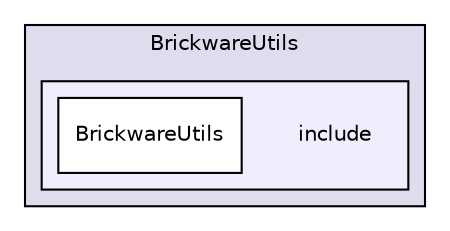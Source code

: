 digraph "BrickwareUtils/include" {
  compound=true
  node [ fontsize="10", fontname="Helvetica"];
  edge [ labelfontsize="10", labelfontname="Helvetica"];
  subgraph clusterdir_be38c151f8a13222d52a0313f5121460 {
    graph [ bgcolor="#ddddee", pencolor="black", label="BrickwareUtils" fontname="Helvetica", fontsize="10", URL="dir_be38c151f8a13222d52a0313f5121460.html"]
  subgraph clusterdir_00d0c4d62b92702537f28ba7b77403d5 {
    graph [ bgcolor="#eeeeff", pencolor="black", label="" URL="dir_00d0c4d62b92702537f28ba7b77403d5.html"];
    dir_00d0c4d62b92702537f28ba7b77403d5 [shape=plaintext label="include"];
    dir_866081f8c567bf02c563f0590c9d17d6 [shape=box label="BrickwareUtils" color="black" fillcolor="white" style="filled" URL="dir_866081f8c567bf02c563f0590c9d17d6.html"];
  }
  }
}
